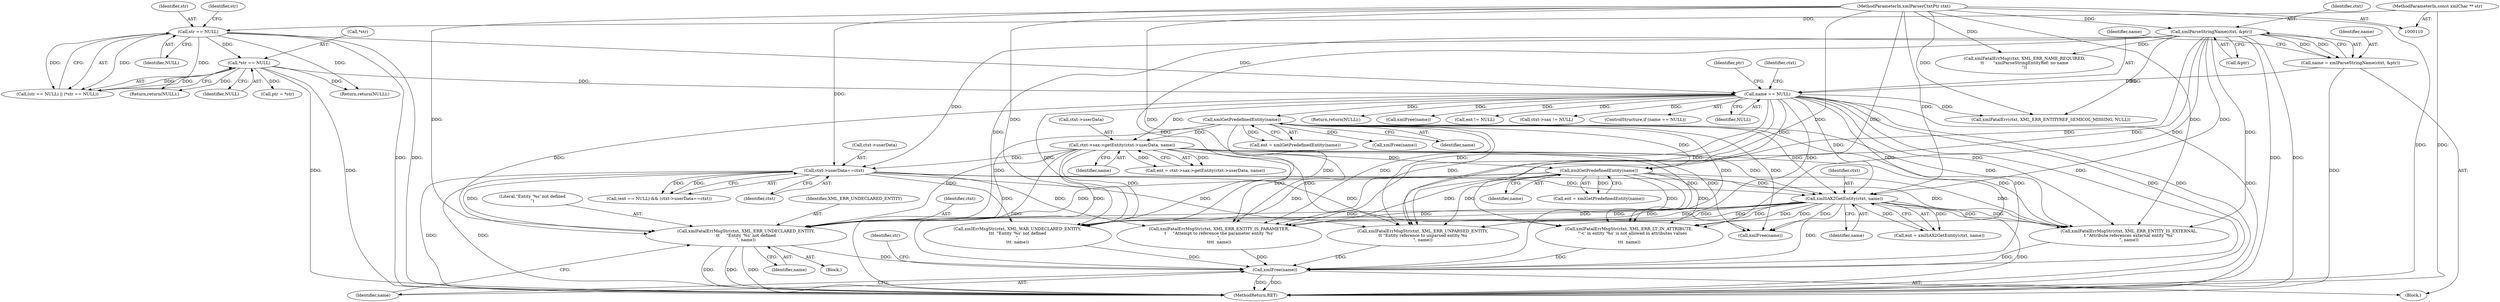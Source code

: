 digraph "0_Chrome_d0947db40187f4708c58e64cbd6013faf9eddeed_34@pointer" {
"1000306" [label="(Call,xmlFatalErrMsgStr(ctxt, XML_ERR_UNDECLARED_ENTITY,\n\t\t     \"Entity '%s' not defined\n\", name))"];
"1000150" [label="(Call,xmlParseStringName(ctxt, &ptr))"];
"1000111" [label="(MethodParameterIn,xmlParserCtxtPtr ctxt)"];
"1000268" [label="(Call,xmlSAX2GetEntity(ctxt, name))"];
"1000260" [label="(Call,ctxt->userData==ctxt)"];
"1000236" [label="(Call,ctxt->sax->getEntity(ctxt->userData, name))"];
"1000200" [label="(Call,xmlGetPredefinedEntity(name))"];
"1000155" [label="(Call,name == NULL)"];
"1000148" [label="(Call,name = xmlParseStringName(ctxt, &ptr))"];
"1000123" [label="(Call,str == NULL)"];
"1000112" [label="(MethodParameterIn,const xmlChar ** str)"];
"1000126" [label="(Call,*str == NULL)"];
"1000253" [label="(Call,xmlGetPredefinedEntity(name))"];
"1000402" [label="(Call,xmlFree(name))"];
"1000266" [label="(Call,ent = xmlSAX2GetEntity(ctxt, name))"];
"1000261" [label="(Call,ctxt->userData)"];
"1000123" [label="(Call,str == NULL)"];
"1000167" [label="(Return,return(NULL);)"];
"1000310" [label="(Identifier,name)"];
"1000179" [label="(Call,xmlFree(name))"];
"1000269" [label="(Identifier,ctxt)"];
"1000159" [label="(Call,xmlFatalErrMsg(ctxt, XML_ERR_NAME_REQUIRED,\n\t\t       \"xmlParseStringEntityRef: no name\n\"))"];
"1000309" [label="(Literal,\"Entity '%s' not defined\n\")"];
"1000151" [label="(Identifier,ctxt)"];
"1000111" [label="(MethodParameterIn,xmlParserCtxtPtr ctxt)"];
"1000256" [label="(Call,(ent == NULL) && (ctxt->userData==ctxt))"];
"1000237" [label="(Call,ctxt->userData)"];
"1000203" [label="(Call,ent != NULL)"];
"1000172" [label="(Identifier,ptr)"];
"1000308" [label="(Identifier,XML_ERR_UNDECLARED_ENTITY)"];
"1000155" [label="(Call,name == NULL)"];
"1000175" [label="(Call,xmlFatalErr(ctxt, XML_ERR_ENTITYREF_SEMICOL_MISSING, NULL))"];
"1000307" [label="(Identifier,ctxt)"];
"1000201" [label="(Identifier,name)"];
"1000251" [label="(Call,ent = xmlGetPredefinedEntity(name))"];
"1000150" [label="(Call,xmlParseStringName(ctxt, &ptr))"];
"1000152" [label="(Call,&ptr)"];
"1000313" [label="(Call,xmlErrMsgStr(ctxt, XML_WAR_UNDECLARED_ENTITY,\n\t\t\t  \"Entity '%s' not defined\n\",\n\t\t\t  name))"];
"1000198" [label="(Call,ent = xmlGetPredefinedEntity(name))"];
"1000156" [label="(Identifier,name)"];
"1000326" [label="(Call,xmlFatalErrMsgStr(ctxt, XML_ERR_UNPARSED_ENTITY,\n\t\t \"Entity reference to unparsed entity %s\n\", name))"];
"1000220" [label="(Call,ctxt->sax != NULL)"];
"1000125" [label="(Identifier,NULL)"];
"1000130" [label="(Return,return(NULL);)"];
"1000132" [label="(Call,ptr = *str)"];
"1000160" [label="(Identifier,ctxt)"];
"1000127" [label="(Call,*str)"];
"1000410" [label="(MethodReturn,RET)"];
"1000128" [label="(Identifier,str)"];
"1000126" [label="(Call,*str == NULL)"];
"1000345" [label="(Call,xmlFatalErrMsgStr(ctxt, XML_ERR_ENTITY_IS_EXTERNAL,\n\t \"Attribute references external entity '%s'\n\", name))"];
"1000402" [label="(Call,xmlFree(name))"];
"1000240" [label="(Identifier,name)"];
"1000234" [label="(Call,ent = ctxt->sax->getEntity(ctxt->userData, name))"];
"1000394" [label="(Call,xmlFatalErrMsgStr(ctxt, XML_ERR_ENTITY_IS_PARAMETER,\n\t     \"Attempt to reference the parameter entity '%s'\n\",\n\t\t\t\t  name))"];
"1000154" [label="(ControlStructure,if (name == NULL))"];
"1000200" [label="(Call,xmlGetPredefinedEntity(name))"];
"1000113" [label="(Block,)"];
"1000157" [label="(Identifier,NULL)"];
"1000278" [label="(Call,xmlFree(name))"];
"1000122" [label="(Call,(str == NULL) || (*str == NULL))"];
"1000305" [label="(Block,)"];
"1000403" [label="(Identifier,name)"];
"1000253" [label="(Call,xmlGetPredefinedEntity(name))"];
"1000144" [label="(Return,return(NULL);)"];
"1000406" [label="(Identifier,str)"];
"1000264" [label="(Identifier,ctxt)"];
"1000149" [label="(Identifier,name)"];
"1000112" [label="(MethodParameterIn,const xmlChar ** str)"];
"1000236" [label="(Call,ctxt->sax->getEntity(ctxt->userData, name))"];
"1000254" [label="(Identifier,name)"];
"1000260" [label="(Call,ctxt->userData==ctxt)"];
"1000148" [label="(Call,name = xmlParseStringName(ctxt, &ptr))"];
"1000268" [label="(Call,xmlSAX2GetEntity(ctxt, name))"];
"1000380" [label="(Call,xmlFatalErrMsgStr(ctxt, XML_ERR_LT_IN_ATTRIBUTE,\n     \"'<' in entity '%s' is not allowed in attributes values\n\",\n\t\t\t  name))"];
"1000129" [label="(Identifier,NULL)"];
"1000207" [label="(Call,xmlFree(name))"];
"1000306" [label="(Call,xmlFatalErrMsgStr(ctxt, XML_ERR_UNDECLARED_ENTITY,\n\t\t     \"Entity '%s' not defined\n\", name))"];
"1000270" [label="(Identifier,name)"];
"1000124" [label="(Identifier,str)"];
"1000306" -> "1000305"  [label="AST: "];
"1000306" -> "1000310"  [label="CFG: "];
"1000307" -> "1000306"  [label="AST: "];
"1000308" -> "1000306"  [label="AST: "];
"1000309" -> "1000306"  [label="AST: "];
"1000310" -> "1000306"  [label="AST: "];
"1000403" -> "1000306"  [label="CFG: "];
"1000306" -> "1000410"  [label="DDG: "];
"1000306" -> "1000410"  [label="DDG: "];
"1000306" -> "1000410"  [label="DDG: "];
"1000150" -> "1000306"  [label="DDG: "];
"1000268" -> "1000306"  [label="DDG: "];
"1000268" -> "1000306"  [label="DDG: "];
"1000260" -> "1000306"  [label="DDG: "];
"1000111" -> "1000306"  [label="DDG: "];
"1000200" -> "1000306"  [label="DDG: "];
"1000155" -> "1000306"  [label="DDG: "];
"1000236" -> "1000306"  [label="DDG: "];
"1000253" -> "1000306"  [label="DDG: "];
"1000306" -> "1000402"  [label="DDG: "];
"1000150" -> "1000148"  [label="AST: "];
"1000150" -> "1000152"  [label="CFG: "];
"1000151" -> "1000150"  [label="AST: "];
"1000152" -> "1000150"  [label="AST: "];
"1000148" -> "1000150"  [label="CFG: "];
"1000150" -> "1000410"  [label="DDG: "];
"1000150" -> "1000410"  [label="DDG: "];
"1000150" -> "1000148"  [label="DDG: "];
"1000150" -> "1000148"  [label="DDG: "];
"1000111" -> "1000150"  [label="DDG: "];
"1000150" -> "1000159"  [label="DDG: "];
"1000150" -> "1000175"  [label="DDG: "];
"1000150" -> "1000260"  [label="DDG: "];
"1000150" -> "1000268"  [label="DDG: "];
"1000150" -> "1000313"  [label="DDG: "];
"1000150" -> "1000326"  [label="DDG: "];
"1000150" -> "1000345"  [label="DDG: "];
"1000150" -> "1000380"  [label="DDG: "];
"1000150" -> "1000394"  [label="DDG: "];
"1000111" -> "1000110"  [label="AST: "];
"1000111" -> "1000410"  [label="DDG: "];
"1000111" -> "1000159"  [label="DDG: "];
"1000111" -> "1000175"  [label="DDG: "];
"1000111" -> "1000260"  [label="DDG: "];
"1000111" -> "1000268"  [label="DDG: "];
"1000111" -> "1000313"  [label="DDG: "];
"1000111" -> "1000326"  [label="DDG: "];
"1000111" -> "1000345"  [label="DDG: "];
"1000111" -> "1000380"  [label="DDG: "];
"1000111" -> "1000394"  [label="DDG: "];
"1000268" -> "1000266"  [label="AST: "];
"1000268" -> "1000270"  [label="CFG: "];
"1000269" -> "1000268"  [label="AST: "];
"1000270" -> "1000268"  [label="AST: "];
"1000266" -> "1000268"  [label="CFG: "];
"1000268" -> "1000410"  [label="DDG: "];
"1000268" -> "1000266"  [label="DDG: "];
"1000268" -> "1000266"  [label="DDG: "];
"1000260" -> "1000268"  [label="DDG: "];
"1000200" -> "1000268"  [label="DDG: "];
"1000155" -> "1000268"  [label="DDG: "];
"1000236" -> "1000268"  [label="DDG: "];
"1000253" -> "1000268"  [label="DDG: "];
"1000268" -> "1000278"  [label="DDG: "];
"1000268" -> "1000313"  [label="DDG: "];
"1000268" -> "1000313"  [label="DDG: "];
"1000268" -> "1000326"  [label="DDG: "];
"1000268" -> "1000326"  [label="DDG: "];
"1000268" -> "1000345"  [label="DDG: "];
"1000268" -> "1000345"  [label="DDG: "];
"1000268" -> "1000380"  [label="DDG: "];
"1000268" -> "1000380"  [label="DDG: "];
"1000268" -> "1000394"  [label="DDG: "];
"1000268" -> "1000394"  [label="DDG: "];
"1000268" -> "1000402"  [label="DDG: "];
"1000260" -> "1000256"  [label="AST: "];
"1000260" -> "1000264"  [label="CFG: "];
"1000261" -> "1000260"  [label="AST: "];
"1000264" -> "1000260"  [label="AST: "];
"1000256" -> "1000260"  [label="CFG: "];
"1000260" -> "1000410"  [label="DDG: "];
"1000260" -> "1000410"  [label="DDG: "];
"1000260" -> "1000256"  [label="DDG: "];
"1000260" -> "1000256"  [label="DDG: "];
"1000236" -> "1000260"  [label="DDG: "];
"1000260" -> "1000313"  [label="DDG: "];
"1000260" -> "1000326"  [label="DDG: "];
"1000260" -> "1000345"  [label="DDG: "];
"1000260" -> "1000380"  [label="DDG: "];
"1000260" -> "1000394"  [label="DDG: "];
"1000236" -> "1000234"  [label="AST: "];
"1000236" -> "1000240"  [label="CFG: "];
"1000237" -> "1000236"  [label="AST: "];
"1000240" -> "1000236"  [label="AST: "];
"1000234" -> "1000236"  [label="CFG: "];
"1000236" -> "1000410"  [label="DDG: "];
"1000236" -> "1000234"  [label="DDG: "];
"1000236" -> "1000234"  [label="DDG: "];
"1000200" -> "1000236"  [label="DDG: "];
"1000155" -> "1000236"  [label="DDG: "];
"1000236" -> "1000253"  [label="DDG: "];
"1000236" -> "1000278"  [label="DDG: "];
"1000236" -> "1000313"  [label="DDG: "];
"1000236" -> "1000326"  [label="DDG: "];
"1000236" -> "1000345"  [label="DDG: "];
"1000236" -> "1000380"  [label="DDG: "];
"1000236" -> "1000394"  [label="DDG: "];
"1000236" -> "1000402"  [label="DDG: "];
"1000200" -> "1000198"  [label="AST: "];
"1000200" -> "1000201"  [label="CFG: "];
"1000201" -> "1000200"  [label="AST: "];
"1000198" -> "1000200"  [label="CFG: "];
"1000200" -> "1000198"  [label="DDG: "];
"1000155" -> "1000200"  [label="DDG: "];
"1000200" -> "1000207"  [label="DDG: "];
"1000200" -> "1000253"  [label="DDG: "];
"1000200" -> "1000278"  [label="DDG: "];
"1000200" -> "1000313"  [label="DDG: "];
"1000200" -> "1000326"  [label="DDG: "];
"1000200" -> "1000345"  [label="DDG: "];
"1000200" -> "1000380"  [label="DDG: "];
"1000200" -> "1000394"  [label="DDG: "];
"1000200" -> "1000402"  [label="DDG: "];
"1000155" -> "1000154"  [label="AST: "];
"1000155" -> "1000157"  [label="CFG: "];
"1000156" -> "1000155"  [label="AST: "];
"1000157" -> "1000155"  [label="AST: "];
"1000160" -> "1000155"  [label="CFG: "];
"1000172" -> "1000155"  [label="CFG: "];
"1000155" -> "1000410"  [label="DDG: "];
"1000155" -> "1000410"  [label="DDG: "];
"1000155" -> "1000410"  [label="DDG: "];
"1000148" -> "1000155"  [label="DDG: "];
"1000123" -> "1000155"  [label="DDG: "];
"1000126" -> "1000155"  [label="DDG: "];
"1000155" -> "1000167"  [label="DDG: "];
"1000155" -> "1000175"  [label="DDG: "];
"1000155" -> "1000179"  [label="DDG: "];
"1000155" -> "1000203"  [label="DDG: "];
"1000155" -> "1000220"  [label="DDG: "];
"1000155" -> "1000253"  [label="DDG: "];
"1000155" -> "1000278"  [label="DDG: "];
"1000155" -> "1000313"  [label="DDG: "];
"1000155" -> "1000326"  [label="DDG: "];
"1000155" -> "1000345"  [label="DDG: "];
"1000155" -> "1000380"  [label="DDG: "];
"1000155" -> "1000394"  [label="DDG: "];
"1000155" -> "1000402"  [label="DDG: "];
"1000148" -> "1000113"  [label="AST: "];
"1000149" -> "1000148"  [label="AST: "];
"1000156" -> "1000148"  [label="CFG: "];
"1000148" -> "1000410"  [label="DDG: "];
"1000123" -> "1000122"  [label="AST: "];
"1000123" -> "1000125"  [label="CFG: "];
"1000124" -> "1000123"  [label="AST: "];
"1000125" -> "1000123"  [label="AST: "];
"1000128" -> "1000123"  [label="CFG: "];
"1000122" -> "1000123"  [label="CFG: "];
"1000123" -> "1000410"  [label="DDG: "];
"1000123" -> "1000410"  [label="DDG: "];
"1000123" -> "1000122"  [label="DDG: "];
"1000123" -> "1000122"  [label="DDG: "];
"1000112" -> "1000123"  [label="DDG: "];
"1000123" -> "1000126"  [label="DDG: "];
"1000123" -> "1000130"  [label="DDG: "];
"1000123" -> "1000144"  [label="DDG: "];
"1000112" -> "1000110"  [label="AST: "];
"1000112" -> "1000410"  [label="DDG: "];
"1000126" -> "1000122"  [label="AST: "];
"1000126" -> "1000129"  [label="CFG: "];
"1000127" -> "1000126"  [label="AST: "];
"1000129" -> "1000126"  [label="AST: "];
"1000122" -> "1000126"  [label="CFG: "];
"1000126" -> "1000410"  [label="DDG: "];
"1000126" -> "1000410"  [label="DDG: "];
"1000126" -> "1000122"  [label="DDG: "];
"1000126" -> "1000122"  [label="DDG: "];
"1000126" -> "1000130"  [label="DDG: "];
"1000126" -> "1000132"  [label="DDG: "];
"1000126" -> "1000144"  [label="DDG: "];
"1000253" -> "1000251"  [label="AST: "];
"1000253" -> "1000254"  [label="CFG: "];
"1000254" -> "1000253"  [label="AST: "];
"1000251" -> "1000253"  [label="CFG: "];
"1000253" -> "1000251"  [label="DDG: "];
"1000253" -> "1000278"  [label="DDG: "];
"1000253" -> "1000313"  [label="DDG: "];
"1000253" -> "1000326"  [label="DDG: "];
"1000253" -> "1000345"  [label="DDG: "];
"1000253" -> "1000380"  [label="DDG: "];
"1000253" -> "1000394"  [label="DDG: "];
"1000253" -> "1000402"  [label="DDG: "];
"1000402" -> "1000113"  [label="AST: "];
"1000402" -> "1000403"  [label="CFG: "];
"1000403" -> "1000402"  [label="AST: "];
"1000406" -> "1000402"  [label="CFG: "];
"1000402" -> "1000410"  [label="DDG: "];
"1000402" -> "1000410"  [label="DDG: "];
"1000345" -> "1000402"  [label="DDG: "];
"1000394" -> "1000402"  [label="DDG: "];
"1000380" -> "1000402"  [label="DDG: "];
"1000326" -> "1000402"  [label="DDG: "];
"1000313" -> "1000402"  [label="DDG: "];
}
